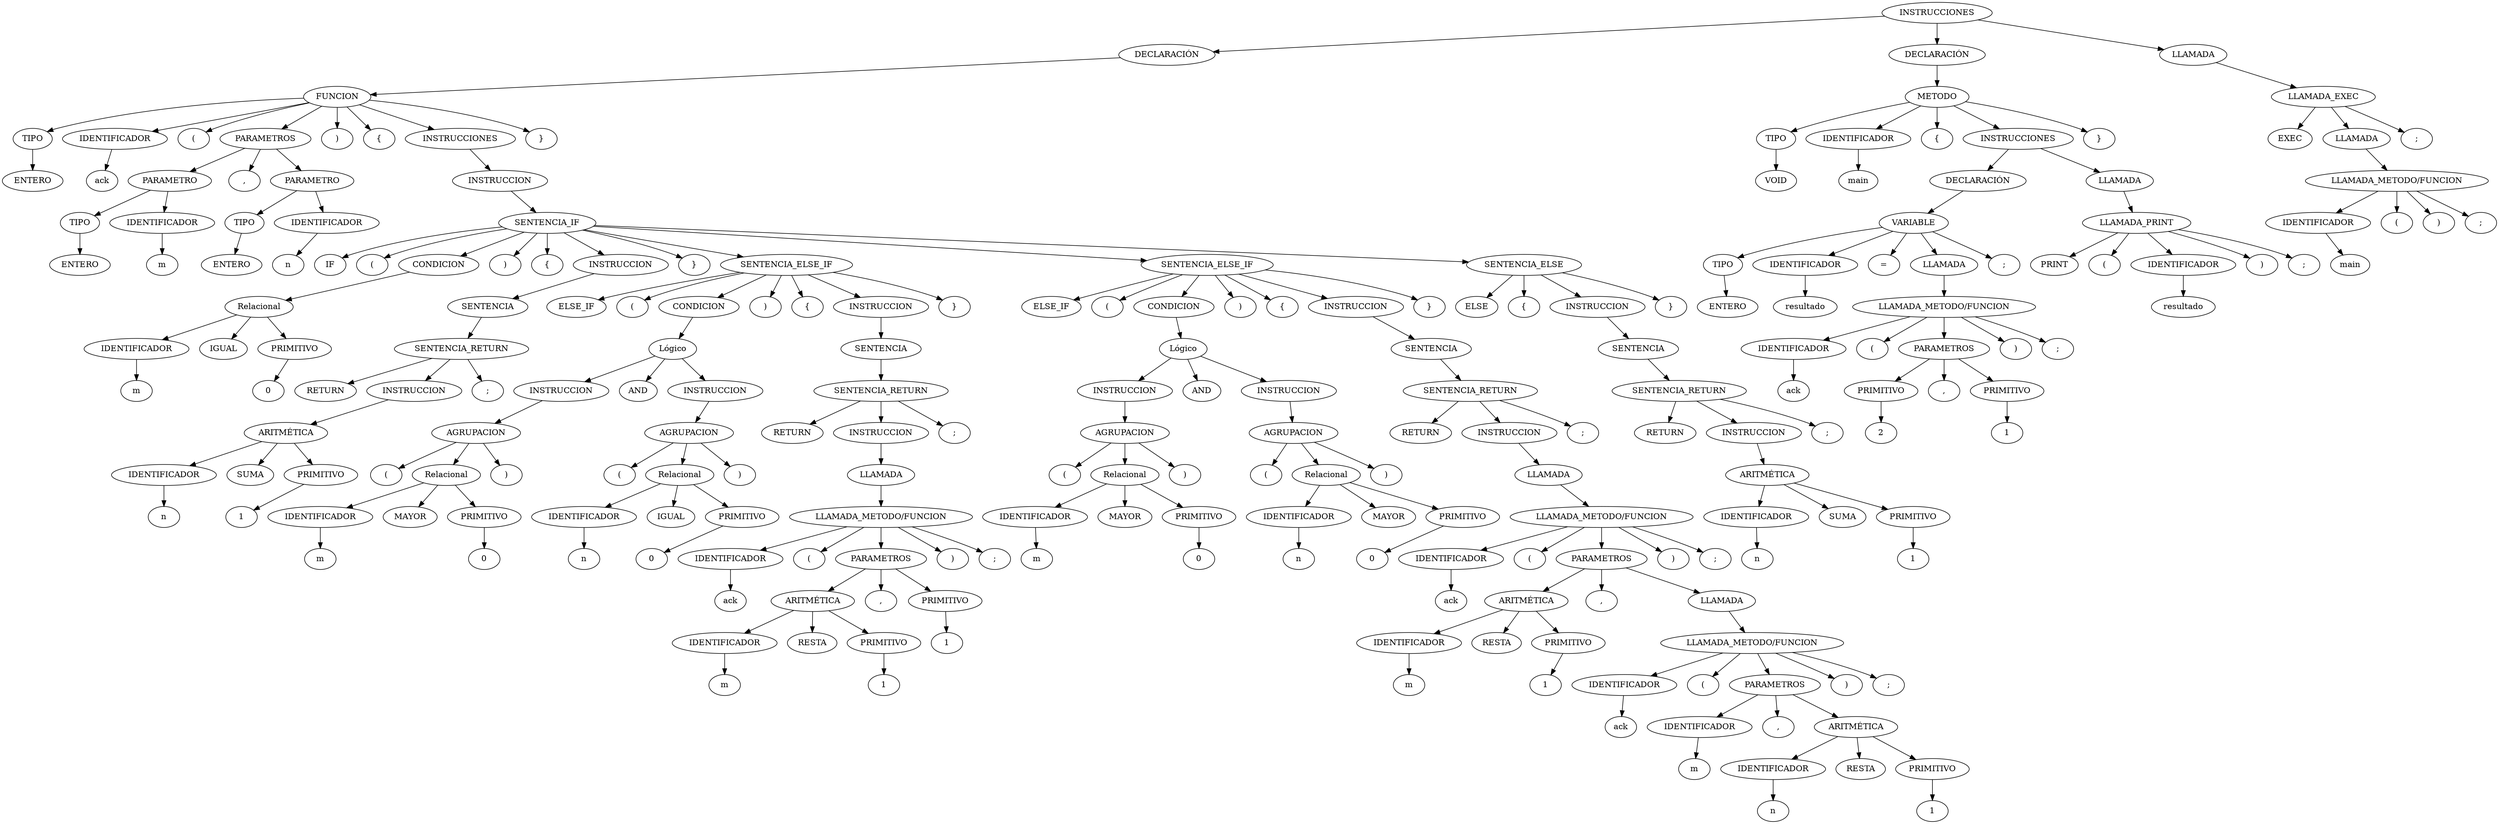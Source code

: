 digraph {
n0[label="INSTRUCCIONES"];
n1[label="DECLARACIÓN"];
n0->n1;
n2[label="FUNCION"];
n1->n2;
n3[label="TIPO"];
n2->n3;
n4[label="ENTERO"];
n3->n4;
n5[label="IDENTIFICADOR"];
n2->n5;
n6[label="ack"];
n5->n6;
n7[label="("];
n2->n7;
n8[label="PARAMETROS"];
n2->n8;
n9[label="PARAMETRO"];
n8->n9;
n10[label="TIPO"];
n9->n10;
n11[label="ENTERO"];
n10->n11;
n12[label="IDENTIFICADOR"];
n9->n12;
n13[label="m"];
n12->n13;
n14[label=","];
n8->n14;
n15[label="PARAMETRO"];
n8->n15;
n16[label="TIPO"];
n15->n16;
n17[label="ENTERO"];
n16->n17;
n18[label="IDENTIFICADOR"];
n15->n18;
n19[label="n"];
n18->n19;
n20[label=")"];
n2->n20;
n21[label="{"];
n2->n21;
n22[label="INSTRUCCIONES"];
n2->n22;
n23[label="INSTRUCCION"];
n22->n23;
n24[label="SENTENCIA_IF"];
n23->n24;
n25[label="IF"];
n24->n25;
n26[label="("];
n24->n26;
n27[label="CONDICION"];
n24->n27;
n28[label="Relacional"];
n27->n28;
n29[label="IDENTIFICADOR"];
n28->n29;
n30[label="m"];
n29->n30;
n31[label="IGUAL"];
n28->n31;
n32[label="PRIMITIVO"];
n28->n32;
n33[label="0"];
n32->n33;
n34[label=")"];
n24->n34;
n35[label="{"];
n24->n35;
n36[label="INSTRUCCION"];
n24->n36;
n37[label="SENTENCIA"];
n36->n37;
n38[label="SENTENCIA_RETURN"];
n37->n38;
n39[label="RETURN"];
n38->n39;
n40[label="INSTRUCCION"];
n38->n40;
n41[label="ARITMÉTICA"];
n40->n41;
n42[label="IDENTIFICADOR"];
n41->n42;
n43[label="n"];
n42->n43;
n44[label="SUMA"];
n41->n44;
n45[label="PRIMITIVO"];
n41->n45;
n46[label="1"];
n45->n46;
n47[label=";"];
n38->n47;
n48[label="}"];
n24->n48;
n49[label="SENTENCIA_ELSE_IF"];
n24->n49;
n50[label="ELSE_IF"];
n49->n50;
n51[label="("];
n49->n51;
n52[label="CONDICION"];
n49->n52;
n53[label="Lógico"];
n52->n53;
n54[label="INSTRUCCION"];
n53->n54;
n55[label="AGRUPACION"];
n54->n55;
n56[label="("];
n55->n56;
n57[label="Relacional"];
n55->n57;
n58[label="IDENTIFICADOR"];
n57->n58;
n59[label="m"];
n58->n59;
n60[label="MAYOR"];
n57->n60;
n61[label="PRIMITIVO"];
n57->n61;
n62[label="0"];
n61->n62;
n63[label=")"];
n55->n63;
n64[label="AND"];
n53->n64;
n65[label="INSTRUCCION"];
n53->n65;
n66[label="AGRUPACION"];
n65->n66;
n67[label="("];
n66->n67;
n68[label="Relacional"];
n66->n68;
n69[label="IDENTIFICADOR"];
n68->n69;
n70[label="n"];
n69->n70;
n71[label="IGUAL"];
n68->n71;
n72[label="PRIMITIVO"];
n68->n72;
n73[label="0"];
n72->n73;
n74[label=")"];
n66->n74;
n75[label=")"];
n49->n75;
n76[label="{"];
n49->n76;
n77[label="INSTRUCCION"];
n49->n77;
n78[label="SENTENCIA"];
n77->n78;
n79[label="SENTENCIA_RETURN"];
n78->n79;
n80[label="RETURN"];
n79->n80;
n81[label="INSTRUCCION"];
n79->n81;
n82[label="LLAMADA"];
n81->n82;
n83[label="LLAMADA_METODO/FUNCION"];
n82->n83;
n84[label="IDENTIFICADOR"];
n83->n84;
n85[label="ack"];
n84->n85;
n86[label="("];
n83->n86;
n87[label="PARAMETROS"];
n83->n87;
n88[label="ARITMÉTICA"];
n87->n88;
n89[label="IDENTIFICADOR"];
n88->n89;
n90[label="m"];
n89->n90;
n91[label="RESTA"];
n88->n91;
n92[label="PRIMITIVO"];
n88->n92;
n93[label="1"];
n92->n93;
n94[label=","];
n87->n94;
n95[label="PRIMITIVO"];
n87->n95;
n96[label="1"];
n95->n96;
n97[label=")"];
n83->n97;
n98[label=";"];
n83->n98;
n99[label=";"];
n79->n99;
n100[label="}"];
n49->n100;
n101[label="SENTENCIA_ELSE_IF"];
n24->n101;
n102[label="ELSE_IF"];
n101->n102;
n103[label="("];
n101->n103;
n104[label="CONDICION"];
n101->n104;
n105[label="Lógico"];
n104->n105;
n106[label="INSTRUCCION"];
n105->n106;
n107[label="AGRUPACION"];
n106->n107;
n108[label="("];
n107->n108;
n109[label="Relacional"];
n107->n109;
n110[label="IDENTIFICADOR"];
n109->n110;
n111[label="m"];
n110->n111;
n112[label="MAYOR"];
n109->n112;
n113[label="PRIMITIVO"];
n109->n113;
n114[label="0"];
n113->n114;
n115[label=")"];
n107->n115;
n116[label="AND"];
n105->n116;
n117[label="INSTRUCCION"];
n105->n117;
n118[label="AGRUPACION"];
n117->n118;
n119[label="("];
n118->n119;
n120[label="Relacional"];
n118->n120;
n121[label="IDENTIFICADOR"];
n120->n121;
n122[label="n"];
n121->n122;
n123[label="MAYOR"];
n120->n123;
n124[label="PRIMITIVO"];
n120->n124;
n125[label="0"];
n124->n125;
n126[label=")"];
n118->n126;
n127[label=")"];
n101->n127;
n128[label="{"];
n101->n128;
n129[label="INSTRUCCION"];
n101->n129;
n130[label="SENTENCIA"];
n129->n130;
n131[label="SENTENCIA_RETURN"];
n130->n131;
n132[label="RETURN"];
n131->n132;
n133[label="INSTRUCCION"];
n131->n133;
n134[label="LLAMADA"];
n133->n134;
n135[label="LLAMADA_METODO/FUNCION"];
n134->n135;
n136[label="IDENTIFICADOR"];
n135->n136;
n137[label="ack"];
n136->n137;
n138[label="("];
n135->n138;
n139[label="PARAMETROS"];
n135->n139;
n140[label="ARITMÉTICA"];
n139->n140;
n141[label="IDENTIFICADOR"];
n140->n141;
n142[label="m"];
n141->n142;
n143[label="RESTA"];
n140->n143;
n144[label="PRIMITIVO"];
n140->n144;
n145[label="1"];
n144->n145;
n146[label=","];
n139->n146;
n147[label="LLAMADA"];
n139->n147;
n148[label="LLAMADA_METODO/FUNCION"];
n147->n148;
n149[label="IDENTIFICADOR"];
n148->n149;
n150[label="ack"];
n149->n150;
n151[label="("];
n148->n151;
n152[label="PARAMETROS"];
n148->n152;
n153[label="IDENTIFICADOR"];
n152->n153;
n154[label="m"];
n153->n154;
n155[label=","];
n152->n155;
n156[label="ARITMÉTICA"];
n152->n156;
n157[label="IDENTIFICADOR"];
n156->n157;
n158[label="n"];
n157->n158;
n159[label="RESTA"];
n156->n159;
n160[label="PRIMITIVO"];
n156->n160;
n161[label="1"];
n160->n161;
n162[label=")"];
n148->n162;
n163[label=";"];
n148->n163;
n164[label=")"];
n135->n164;
n165[label=";"];
n135->n165;
n166[label=";"];
n131->n166;
n167[label="}"];
n101->n167;
n168[label="SENTENCIA_ELSE"];
n24->n168;
n169[label="ELSE"];
n168->n169;
n170[label="{"];
n168->n170;
n171[label="INSTRUCCION"];
n168->n171;
n172[label="SENTENCIA"];
n171->n172;
n173[label="SENTENCIA_RETURN"];
n172->n173;
n174[label="RETURN"];
n173->n174;
n175[label="INSTRUCCION"];
n173->n175;
n176[label="ARITMÉTICA"];
n175->n176;
n177[label="IDENTIFICADOR"];
n176->n177;
n178[label="n"];
n177->n178;
n179[label="SUMA"];
n176->n179;
n180[label="PRIMITIVO"];
n176->n180;
n181[label="1"];
n180->n181;
n182[label=";"];
n173->n182;
n183[label="}"];
n168->n183;
n184[label="}"];
n2->n184;
n185[label="DECLARACIÓN"];
n0->n185;
n186[label="METODO"];
n185->n186;
n187[label="TIPO"];
n186->n187;
n188[label="VOID"];
n187->n188;
n189[label="IDENTIFICADOR"];
n186->n189;
n190[label="main"];
n189->n190;
n191[label="{"];
n186->n191;
n192[label="INSTRUCCIONES"];
n186->n192;
n193[label="DECLARACIÓN"];
n192->n193;
n194[label="VARIABLE"];
n193->n194;
n195[label="TIPO"];
n194->n195;
n196[label="ENTERO"];
n195->n196;
n197[label="IDENTIFICADOR"];
n194->n197;
n198[label="resultado"];
n197->n198;
n199[label="="];
n194->n199;
n200[label="LLAMADA"];
n194->n200;
n201[label="LLAMADA_METODO/FUNCION"];
n200->n201;
n202[label="IDENTIFICADOR"];
n201->n202;
n203[label="ack"];
n202->n203;
n204[label="("];
n201->n204;
n205[label="PARAMETROS"];
n201->n205;
n206[label="PRIMITIVO"];
n205->n206;
n207[label="2"];
n206->n207;
n208[label=","];
n205->n208;
n209[label="PRIMITIVO"];
n205->n209;
n210[label="1"];
n209->n210;
n211[label=")"];
n201->n211;
n212[label=";"];
n201->n212;
n213[label=";"];
n194->n213;
n214[label="LLAMADA"];
n192->n214;
n215[label="LLAMADA_PRINT"];
n214->n215;
n216[label="PRINT"];
n215->n216;
n217[label="("];
n215->n217;
n218[label="IDENTIFICADOR"];
n215->n218;
n219[label="resultado"];
n218->n219;
n220[label=")"];
n215->n220;
n221[label=";"];
n215->n221;
n222[label="}"];
n186->n222;
n223[label="LLAMADA"];
n0->n223;
n224[label="LLAMADA_EXEC"];
n223->n224;
n225[label="EXEC"];
n224->n225;
n226[label="LLAMADA"];
n224->n226;
n227[label="LLAMADA_METODO/FUNCION"];
n226->n227;
n228[label="IDENTIFICADOR"];
n227->n228;
n229[label="main"];
n228->n229;
n230[label="("];
n227->n230;
n231[label=")"];
n227->n231;
n232[label=";"];
n227->n232;
n233[label=";"];
n224->n233;
}